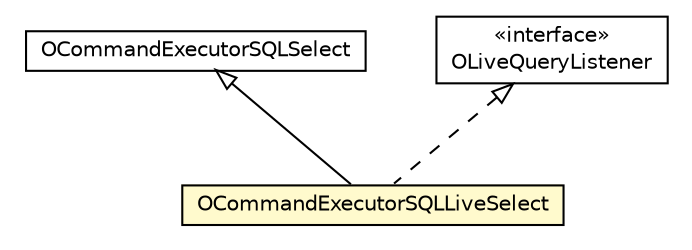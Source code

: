 #!/usr/local/bin/dot
#
# Class diagram 
# Generated by UMLGraph version R5_6-24-gf6e263 (http://www.umlgraph.org/)
#

digraph G {
	edge [fontname="Helvetica",fontsize=10,labelfontname="Helvetica",labelfontsize=10];
	node [fontname="Helvetica",fontsize=10,shape=plaintext];
	nodesep=0.25;
	ranksep=0.5;
	// com.orientechnologies.orient.core.sql.OCommandExecutorSQLSelect
	c2239131 [label=<<table title="com.orientechnologies.orient.core.sql.OCommandExecutorSQLSelect" border="0" cellborder="1" cellspacing="0" cellpadding="2" port="p" href="./OCommandExecutorSQLSelect.html">
		<tr><td><table border="0" cellspacing="0" cellpadding="1">
<tr><td align="center" balign="center"> OCommandExecutorSQLSelect </td></tr>
		</table></td></tr>
		</table>>, URL="./OCommandExecutorSQLSelect.html", fontname="Helvetica", fontcolor="black", fontsize=10.0];
	// com.orientechnologies.orient.core.sql.OCommandExecutorSQLLiveSelect
	c2239140 [label=<<table title="com.orientechnologies.orient.core.sql.OCommandExecutorSQLLiveSelect" border="0" cellborder="1" cellspacing="0" cellpadding="2" port="p" bgcolor="lemonChiffon" href="./OCommandExecutorSQLLiveSelect.html">
		<tr><td><table border="0" cellspacing="0" cellpadding="1">
<tr><td align="center" balign="center"> OCommandExecutorSQLLiveSelect </td></tr>
		</table></td></tr>
		</table>>, URL="./OCommandExecutorSQLLiveSelect.html", fontname="Helvetica", fontcolor="black", fontsize=10.0];
	// com.orientechnologies.orient.core.query.live.OLiveQueryListener
	c2240308 [label=<<table title="com.orientechnologies.orient.core.query.live.OLiveQueryListener" border="0" cellborder="1" cellspacing="0" cellpadding="2" port="p" href="../query/live/OLiveQueryListener.html">
		<tr><td><table border="0" cellspacing="0" cellpadding="1">
<tr><td align="center" balign="center"> &#171;interface&#187; </td></tr>
<tr><td align="center" balign="center"> OLiveQueryListener </td></tr>
		</table></td></tr>
		</table>>, URL="../query/live/OLiveQueryListener.html", fontname="Helvetica", fontcolor="black", fontsize=10.0];
	//com.orientechnologies.orient.core.sql.OCommandExecutorSQLLiveSelect extends com.orientechnologies.orient.core.sql.OCommandExecutorSQLSelect
	c2239131:p -> c2239140:p [dir=back,arrowtail=empty];
	//com.orientechnologies.orient.core.sql.OCommandExecutorSQLLiveSelect implements com.orientechnologies.orient.core.query.live.OLiveQueryListener
	c2240308:p -> c2239140:p [dir=back,arrowtail=empty,style=dashed];
}

